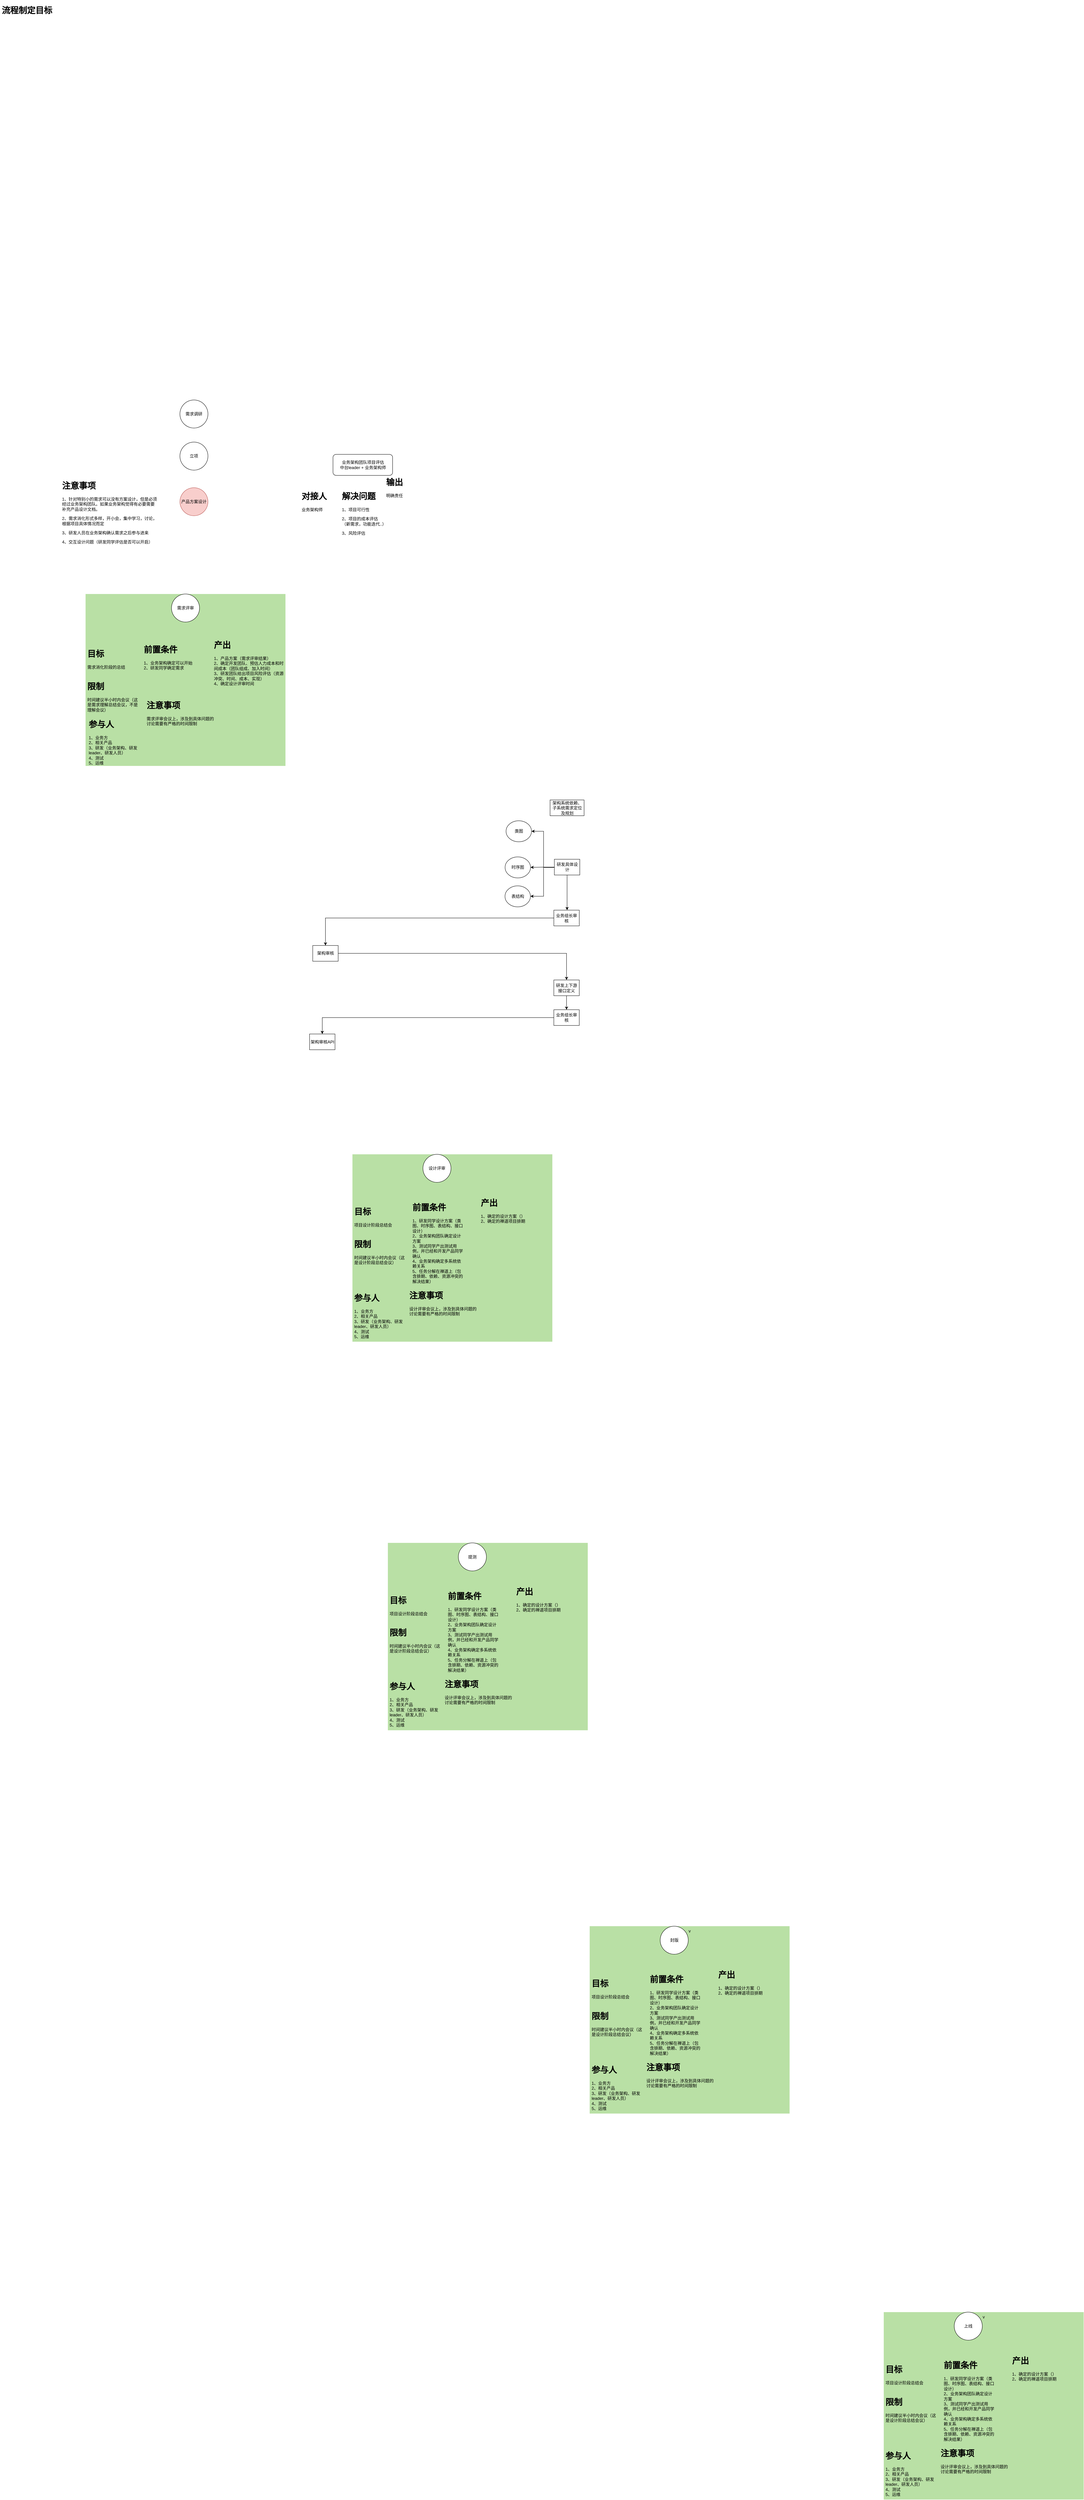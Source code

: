 <mxfile version="10.6.0" type="github"><diagram id="k5lDti_FDbT13f7PdDo3" name="Page-1"><mxGraphModel dx="1693" dy="2137" grid="1" gridSize="10" guides="1" tooltips="1" connect="1" arrows="1" fold="1" page="1" pageScale="1" pageWidth="850" pageHeight="1100" math="0" shadow="0"><root><mxCell id="0"/><mxCell id="1" parent="0"/><mxCell id="tXdaO1J-NMFDXoZ-g4GF-1" value="需求调研" style="ellipse;whiteSpace=wrap;html=1;aspect=fixed;" vertex="1" parent="1"><mxGeometry x="543" y="50" width="80" height="80" as="geometry"/></mxCell><mxCell id="tXdaO1J-NMFDXoZ-g4GF-3" value="立项" style="ellipse;whiteSpace=wrap;html=1;aspect=fixed;" vertex="1" parent="1"><mxGeometry x="543" y="170" width="80" height="80" as="geometry"/></mxCell><mxCell id="tXdaO1J-NMFDXoZ-g4GF-4" value="产品方案设计" style="ellipse;whiteSpace=wrap;html=1;aspect=fixed;fillColor=#f8cecc;strokeColor=#b85450;" vertex="1" parent="1"><mxGeometry x="543" y="300" width="80" height="80" as="geometry"/></mxCell><mxCell id="tXdaO1J-NMFDXoZ-g4GF-10" value="&lt;h1&gt;注意事项&lt;/h1&gt;&lt;p&gt;1、针对特别小的需求可以没有方案设计，但是必须经过业务架构团队。如果业务架构觉得有必要需要补充产品设计文档。&lt;/p&gt;&lt;p&gt;2、需求消化形式多样，开小会，集中学习，讨论，根据项目具体情况而定&lt;/p&gt;&lt;p&gt;3、研发人员在业务架构确认需求之后参与进来&lt;/p&gt;&lt;p&gt;4、交互设计问题（研发同学评估是否可以开启）&lt;/p&gt;" style="text;html=1;strokeColor=none;fillColor=none;spacing=5;spacingTop=-20;whiteSpace=wrap;overflow=hidden;rounded=0;" vertex="1" parent="1"><mxGeometry x="202" y="275" width="280" height="210" as="geometry"/></mxCell><mxCell id="tXdaO1J-NMFDXoZ-g4GF-31" value="架构系统依赖、子系统需求定位及规划" style="rounded=0;whiteSpace=wrap;html=1;" vertex="1" parent="1"><mxGeometry x="1598.5" y="1190" width="97" height="45" as="geometry"/></mxCell><mxCell id="tXdaO1J-NMFDXoZ-g4GF-47" style="edgeStyle=orthogonalEdgeStyle;rounded=0;orthogonalLoop=1;jettySize=auto;html=1;entryX=1;entryY=0.5;entryDx=0;entryDy=0;exitX=0;exitY=0.5;exitDx=0;exitDy=0;" edge="1" parent="1" source="tXdaO1J-NMFDXoZ-g4GF-32" target="tXdaO1J-NMFDXoZ-g4GF-33"><mxGeometry relative="1" as="geometry"><Array as="points"><mxPoint x="1580" y="1382.5"/><mxPoint x="1580" y="1279.5"/></Array></mxGeometry></mxCell><mxCell id="tXdaO1J-NMFDXoZ-g4GF-48" style="edgeStyle=orthogonalEdgeStyle;rounded=0;orthogonalLoop=1;jettySize=auto;html=1;entryX=1;entryY=0.5;entryDx=0;entryDy=0;" edge="1" parent="1" source="tXdaO1J-NMFDXoZ-g4GF-32" target="tXdaO1J-NMFDXoZ-g4GF-34"><mxGeometry relative="1" as="geometry"/></mxCell><mxCell id="tXdaO1J-NMFDXoZ-g4GF-49" style="edgeStyle=orthogonalEdgeStyle;rounded=0;orthogonalLoop=1;jettySize=auto;html=1;exitX=0;exitY=0.5;exitDx=0;exitDy=0;" edge="1" parent="1" source="tXdaO1J-NMFDXoZ-g4GF-32" target="tXdaO1J-NMFDXoZ-g4GF-35"><mxGeometry relative="1" as="geometry"><Array as="points"><mxPoint x="1580" y="1382.5"/><mxPoint x="1580" y="1464.5"/></Array></mxGeometry></mxCell><mxCell id="tXdaO1J-NMFDXoZ-g4GF-50" style="edgeStyle=orthogonalEdgeStyle;rounded=0;orthogonalLoop=1;jettySize=auto;html=1;" edge="1" parent="1" source="tXdaO1J-NMFDXoZ-g4GF-32" target="tXdaO1J-NMFDXoZ-g4GF-36"><mxGeometry relative="1" as="geometry"><Array as="points"><mxPoint x="1660" y="1399.5"/><mxPoint x="1660" y="1399.5"/></Array></mxGeometry></mxCell><mxCell id="tXdaO1J-NMFDXoZ-g4GF-32" value="研发具体设计" style="rounded=0;whiteSpace=wrap;html=1;" vertex="1" parent="1"><mxGeometry x="1610.739" y="1359.028" width="72.522" height="44.915" as="geometry"/></mxCell><mxCell id="tXdaO1J-NMFDXoZ-g4GF-33" value="类图" style="ellipse;whiteSpace=wrap;html=1;" vertex="1" parent="1"><mxGeometry x="1473" y="1249.33" width="72.522" height="59.887" as="geometry"/></mxCell><mxCell id="tXdaO1J-NMFDXoZ-g4GF-34" value="时序图" style="ellipse;whiteSpace=wrap;html=1;" vertex="1" parent="1"><mxGeometry x="1470.239" y="1352.33" width="72.522" height="59.887" as="geometry"/></mxCell><mxCell id="tXdaO1J-NMFDXoZ-g4GF-35" value="表结构" style="ellipse;whiteSpace=wrap;html=1;" vertex="1" parent="1"><mxGeometry x="1469.978" y="1434.844" width="72.522" height="59.887" as="geometry"/></mxCell><mxCell id="tXdaO1J-NMFDXoZ-g4GF-36" value="业务组长审核" style="rounded=0;whiteSpace=wrap;html=1;" vertex="1" parent="1"><mxGeometry x="1609.283" y="1504.075" width="72.522" height="44.915" as="geometry"/></mxCell><mxCell id="tXdaO1J-NMFDXoZ-g4GF-51" style="edgeStyle=orthogonalEdgeStyle;rounded=0;orthogonalLoop=1;jettySize=auto;html=1;" edge="1" parent="1" source="tXdaO1J-NMFDXoZ-g4GF-37" target="tXdaO1J-NMFDXoZ-g4GF-38"><mxGeometry relative="1" as="geometry"/></mxCell><mxCell id="tXdaO1J-NMFDXoZ-g4GF-37" value="架构审核" style="rounded=0;whiteSpace=wrap;html=1;" vertex="1" parent="1"><mxGeometry x="921.783" y="1604.835" width="72.522" height="44.915" as="geometry"/></mxCell><mxCell id="tXdaO1J-NMFDXoZ-g4GF-40" style="edgeStyle=orthogonalEdgeStyle;rounded=0;orthogonalLoop=1;jettySize=auto;html=1;entryX=0.5;entryY=0;entryDx=0;entryDy=0;" edge="1" parent="1" source="tXdaO1J-NMFDXoZ-g4GF-36" target="tXdaO1J-NMFDXoZ-g4GF-37"><mxGeometry relative="1" as="geometry"><Array as="points"/></mxGeometry></mxCell><mxCell id="tXdaO1J-NMFDXoZ-g4GF-52" style="edgeStyle=orthogonalEdgeStyle;rounded=0;orthogonalLoop=1;jettySize=auto;html=1;" edge="1" parent="1" source="tXdaO1J-NMFDXoZ-g4GF-38" target="tXdaO1J-NMFDXoZ-g4GF-39"><mxGeometry relative="1" as="geometry"/></mxCell><mxCell id="tXdaO1J-NMFDXoZ-g4GF-38" value="研发上下游接口定义" style="rounded=0;whiteSpace=wrap;html=1;" vertex="1" parent="1"><mxGeometry x="1609.239" y="1703.108" width="72.522" height="44.915" as="geometry"/></mxCell><mxCell id="tXdaO1J-NMFDXoZ-g4GF-53" style="edgeStyle=orthogonalEdgeStyle;rounded=0;orthogonalLoop=1;jettySize=auto;html=1;" edge="1" parent="1" source="tXdaO1J-NMFDXoZ-g4GF-39" target="tXdaO1J-NMFDXoZ-g4GF-42"><mxGeometry relative="1" as="geometry"/></mxCell><mxCell id="tXdaO1J-NMFDXoZ-g4GF-39" value="业务组长审核" style="rounded=0;whiteSpace=wrap;html=1;" vertex="1" parent="1"><mxGeometry x="1609.239" y="1787.882" width="72.522" height="44.915" as="geometry"/></mxCell><mxCell id="tXdaO1J-NMFDXoZ-g4GF-42" value="架构审核API" style="rounded=0;whiteSpace=wrap;html=1;" vertex="1" parent="1"><mxGeometry x="912.739" y="1857.085" width="72.522" height="44.915" as="geometry"/></mxCell><mxCell id="tXdaO1J-NMFDXoZ-g4GF-55" value="" style="group" vertex="1" connectable="0" parent="1"><mxGeometry x="881" y="165" width="435" height="240" as="geometry"/></mxCell><mxCell id="tXdaO1J-NMFDXoZ-g4GF-5" value="业务架构团队项目评估&lt;br&gt;中台leader + 业务架构师&lt;br&gt;" style="rounded=1;whiteSpace=wrap;html=1;" vertex="1" parent="tXdaO1J-NMFDXoZ-g4GF-55"><mxGeometry x="98.5" y="40" width="170" height="60" as="geometry"/></mxCell><mxCell id="tXdaO1J-NMFDXoZ-g4GF-6" value="&lt;h1&gt;解决问题&lt;/h1&gt;&lt;p&gt;1、项目可行性&lt;/p&gt;&lt;p&gt;2、项目的成本评估（新需求，功能迭代..）&lt;/p&gt;&lt;p&gt;3、风险评估&lt;/p&gt;" style="text;html=1;strokeColor=none;fillColor=none;spacing=5;spacingTop=-20;whiteSpace=wrap;overflow=hidden;rounded=0;" vertex="1" parent="tXdaO1J-NMFDXoZ-g4GF-55"><mxGeometry x="118.5" y="140" width="130" height="140" as="geometry"/></mxCell><mxCell id="tXdaO1J-NMFDXoZ-g4GF-8" value="&lt;h1&gt;输出&lt;/h1&gt;&lt;div&gt;明确责任&lt;/div&gt;&lt;div&gt;&lt;br&gt;&lt;/div&gt;" style="text;html=1;strokeColor=none;fillColor=none;spacing=5;spacingTop=-20;whiteSpace=wrap;overflow=hidden;rounded=0;" vertex="1" parent="tXdaO1J-NMFDXoZ-g4GF-55"><mxGeometry x="245" y="100" width="190" height="120" as="geometry"/></mxCell><mxCell id="tXdaO1J-NMFDXoZ-g4GF-9" value="&lt;h1&gt;对接人&lt;/h1&gt;&lt;p&gt;业务架构师&lt;/p&gt;" style="text;html=1;strokeColor=none;fillColor=none;spacing=5;spacingTop=-20;whiteSpace=wrap;overflow=hidden;rounded=0;" vertex="1" parent="tXdaO1J-NMFDXoZ-g4GF-55"><mxGeometry x="3.5" y="140" width="105" height="120" as="geometry"/></mxCell><mxCell id="tXdaO1J-NMFDXoZ-g4GF-60" value="" style="group;fillColor=#B9E0A5;" vertex="1" connectable="0" parent="1"><mxGeometry x="1035" y="2200" width="570" height="534.079" as="geometry"/></mxCell><mxCell id="tXdaO1J-NMFDXoZ-g4GF-56" value="" style="group" vertex="1" connectable="0" parent="tXdaO1J-NMFDXoZ-g4GF-60"><mxGeometry width="570" height="534.079" as="geometry"/></mxCell><mxCell id="tXdaO1J-NMFDXoZ-g4GF-11" value="设计评审" style="ellipse;whiteSpace=wrap;html=1;aspect=fixed;" vertex="1" parent="tXdaO1J-NMFDXoZ-g4GF-56"><mxGeometry x="201" width="80" height="80" as="geometry"/></mxCell><mxCell id="tXdaO1J-NMFDXoZ-g4GF-21" value="&lt;h1&gt;注意事项&lt;/h1&gt;&lt;p&gt;设计评审会议上，涉及到具体问题的讨论需要有严格的时间限制&lt;/p&gt;&lt;p&gt;&lt;br&gt;&lt;/p&gt;" style="text;html=1;strokeColor=none;fillColor=none;spacing=5;spacingTop=-20;whiteSpace=wrap;overflow=hidden;rounded=0;" vertex="1" parent="tXdaO1J-NMFDXoZ-g4GF-56"><mxGeometry x="156.592" y="383.459" width="200.704" height="150.621" as="geometry"/></mxCell><mxCell id="tXdaO1J-NMFDXoZ-g4GF-22" value="&lt;h1&gt;产出&lt;/h1&gt;&lt;div&gt;1、确定的设计方案（）&lt;/div&gt;&lt;div&gt;2、确定的禅道项目排期&lt;/div&gt;" style="text;html=1;strokeColor=none;fillColor=none;spacing=5;spacingTop=-20;whiteSpace=wrap;overflow=hidden;rounded=0;" vertex="1" parent="tXdaO1J-NMFDXoZ-g4GF-56"><mxGeometry x="361" y="119" width="209" height="90" as="geometry"/></mxCell><mxCell id="tXdaO1J-NMFDXoZ-g4GF-23" value="&lt;h1&gt;前置条件&lt;/h1&gt;&lt;div&gt;1、研发同学设计方案（类图、时序图、表结构、接口设计）&lt;/div&gt;&lt;div&gt;2、业务架构团队确定设计方案&lt;/div&gt;&lt;div&gt;3、测试同学产出测试用例，并已经和开发产品同学确认&lt;/div&gt;&lt;div&gt;4、业务架构确定多系统依赖关系&lt;/div&gt;&lt;div&gt;5、任务分解在禅道上（包含排期、依赖、资源冲突的解决结果）&lt;/div&gt;" style="text;html=1;strokeColor=none;fillColor=none;spacing=5;spacingTop=-20;whiteSpace=wrap;overflow=hidden;rounded=0;" vertex="1" parent="tXdaO1J-NMFDXoZ-g4GF-56"><mxGeometry x="166" y="132" width="153" height="257" as="geometry"/></mxCell><mxCell id="tXdaO1J-NMFDXoZ-g4GF-24" value="&lt;h1&gt;目标&lt;/h1&gt;&lt;div&gt;项目设计阶段总结会&lt;/div&gt;" style="text;html=1;strokeColor=none;fillColor=none;spacing=5;spacingTop=-20;whiteSpace=wrap;overflow=hidden;rounded=0;" vertex="1" parent="tXdaO1J-NMFDXoZ-g4GF-56"><mxGeometry y="144.103" width="152.535" height="87.862" as="geometry"/></mxCell><mxCell id="tXdaO1J-NMFDXoZ-g4GF-25" value="&lt;h1&gt;限制&lt;/h1&gt;&lt;div&gt;时间建议半小时内会议（这是设计阶段总结会议）&lt;/div&gt;" style="text;html=1;strokeColor=none;fillColor=none;spacing=5;spacingTop=-20;whiteSpace=wrap;overflow=hidden;rounded=0;" vertex="1" parent="tXdaO1J-NMFDXoZ-g4GF-56"><mxGeometry y="236.986" width="152.535" height="107.945" as="geometry"/></mxCell><mxCell id="tXdaO1J-NMFDXoZ-g4GF-26" value="&lt;h1&gt;参与人&lt;/h1&gt;&lt;div&gt;1、业务方&lt;/div&gt;&lt;div&gt;2、相关产品&lt;/div&gt;&lt;div&gt;3、研发（业务架构、研发leader、研发人员）&lt;/div&gt;&lt;div&gt;4、测试&lt;/div&gt;&lt;div&gt;5、运维&lt;/div&gt;&lt;div&gt;&lt;br&gt;&lt;/div&gt;" style="text;html=1;strokeColor=none;fillColor=none;spacing=5;spacingTop=-20;whiteSpace=wrap;overflow=hidden;rounded=0;" vertex="1" parent="tXdaO1J-NMFDXoZ-g4GF-56"><mxGeometry x="0.014" y="389.931" width="152.535" height="138.069" as="geometry"/></mxCell><mxCell id="tXdaO1J-NMFDXoZ-g4GF-61" value="" style="group;fillColor=#B9E0A5;" vertex="1" connectable="0" parent="1"><mxGeometry x="1136" y="3307.5" width="570" height="534.079" as="geometry"/></mxCell><mxCell id="tXdaO1J-NMFDXoZ-g4GF-62" value="" style="group" vertex="1" connectable="0" parent="tXdaO1J-NMFDXoZ-g4GF-61"><mxGeometry width="570" height="534.079" as="geometry"/></mxCell><mxCell id="tXdaO1J-NMFDXoZ-g4GF-63" value="提测" style="ellipse;whiteSpace=wrap;html=1;aspect=fixed;" vertex="1" parent="tXdaO1J-NMFDXoZ-g4GF-62"><mxGeometry x="201" width="80" height="80" as="geometry"/></mxCell><mxCell id="tXdaO1J-NMFDXoZ-g4GF-64" value="&lt;h1&gt;注意事项&lt;/h1&gt;&lt;p&gt;设计评审会议上，涉及到具体问题的讨论需要有严格的时间限制&lt;/p&gt;&lt;p&gt;&lt;br&gt;&lt;/p&gt;" style="text;html=1;strokeColor=none;fillColor=none;spacing=5;spacingTop=-20;whiteSpace=wrap;overflow=hidden;rounded=0;" vertex="1" parent="tXdaO1J-NMFDXoZ-g4GF-62"><mxGeometry x="156.592" y="383.459" width="200.704" height="150.621" as="geometry"/></mxCell><mxCell id="tXdaO1J-NMFDXoZ-g4GF-65" value="&lt;h1&gt;产出&lt;/h1&gt;&lt;div&gt;1、确定的设计方案（）&lt;/div&gt;&lt;div&gt;2、确定的禅道项目排期&lt;/div&gt;" style="text;html=1;strokeColor=none;fillColor=none;spacing=5;spacingTop=-20;whiteSpace=wrap;overflow=hidden;rounded=0;" vertex="1" parent="tXdaO1J-NMFDXoZ-g4GF-62"><mxGeometry x="361" y="119" width="209" height="90" as="geometry"/></mxCell><mxCell id="tXdaO1J-NMFDXoZ-g4GF-66" value="&lt;h1&gt;前置条件&lt;/h1&gt;&lt;div&gt;1、研发同学设计方案（类图、时序图、表结构、接口设计）&lt;/div&gt;&lt;div&gt;2、业务架构团队确定设计方案&lt;/div&gt;&lt;div&gt;3、测试同学产出测试用例，并已经和开发产品同学确认&lt;/div&gt;&lt;div&gt;4、业务架构确定多系统依赖关系&lt;/div&gt;&lt;div&gt;5、任务分解在禅道上（包含排期、依赖、资源冲突的解决结果）&lt;/div&gt;" style="text;html=1;strokeColor=none;fillColor=none;spacing=5;spacingTop=-20;whiteSpace=wrap;overflow=hidden;rounded=0;" vertex="1" parent="tXdaO1J-NMFDXoZ-g4GF-62"><mxGeometry x="166" y="132" width="153" height="257" as="geometry"/></mxCell><mxCell id="tXdaO1J-NMFDXoZ-g4GF-67" value="&lt;h1&gt;目标&lt;/h1&gt;&lt;div&gt;项目设计阶段总结会&lt;/div&gt;" style="text;html=1;strokeColor=none;fillColor=none;spacing=5;spacingTop=-20;whiteSpace=wrap;overflow=hidden;rounded=0;" vertex="1" parent="tXdaO1J-NMFDXoZ-g4GF-62"><mxGeometry y="144.103" width="152.535" height="87.862" as="geometry"/></mxCell><mxCell id="tXdaO1J-NMFDXoZ-g4GF-68" value="&lt;h1&gt;限制&lt;/h1&gt;&lt;div&gt;时间建议半小时内会议（这是设计阶段总结会议）&lt;/div&gt;" style="text;html=1;strokeColor=none;fillColor=none;spacing=5;spacingTop=-20;whiteSpace=wrap;overflow=hidden;rounded=0;" vertex="1" parent="tXdaO1J-NMFDXoZ-g4GF-62"><mxGeometry y="236.986" width="152.535" height="107.945" as="geometry"/></mxCell><mxCell id="tXdaO1J-NMFDXoZ-g4GF-69" value="&lt;h1&gt;参与人&lt;/h1&gt;&lt;div&gt;1、业务方&lt;/div&gt;&lt;div&gt;2、相关产品&lt;/div&gt;&lt;div&gt;3、研发（业务架构、研发leader、研发人员）&lt;/div&gt;&lt;div&gt;4、测试&lt;/div&gt;&lt;div&gt;5、运维&lt;/div&gt;&lt;div&gt;&lt;br&gt;&lt;/div&gt;" style="text;html=1;strokeColor=none;fillColor=none;spacing=5;spacingTop=-20;whiteSpace=wrap;overflow=hidden;rounded=0;" vertex="1" parent="tXdaO1J-NMFDXoZ-g4GF-62"><mxGeometry x="0.014" y="389.931" width="152.535" height="138.069" as="geometry"/></mxCell><mxCell id="tXdaO1J-NMFDXoZ-g4GF-72" value="" style="group;fillColor=#B9E0A5;" vertex="1" connectable="0" parent="1"><mxGeometry x="274" y="603" width="570" height="490" as="geometry"/></mxCell><mxCell id="tXdaO1J-NMFDXoZ-g4GF-2" value="需求评审" style="ellipse;whiteSpace=wrap;html=1;aspect=fixed;" vertex="1" parent="tXdaO1J-NMFDXoZ-g4GF-72"><mxGeometry x="245" width="80" height="80" as="geometry"/></mxCell><mxCell id="tXdaO1J-NMFDXoZ-g4GF-18" value="" style="group" vertex="1" connectable="0" parent="tXdaO1J-NMFDXoZ-g4GF-72"><mxGeometry y="126" width="570" height="364" as="geometry"/></mxCell><mxCell id="tXdaO1J-NMFDXoZ-g4GF-7" value="&lt;h1&gt;注意事项&lt;/h1&gt;&lt;p&gt;需求评审会议上，涉及到具体问题的讨论需要有严格的时间限制&lt;/p&gt;&lt;p&gt;&lt;br&gt;&lt;/p&gt;" style="text;html=1;strokeColor=none;fillColor=none;spacing=5;spacingTop=-20;whiteSpace=wrap;overflow=hidden;rounded=0;" vertex="1" parent="tXdaO1J-NMFDXoZ-g4GF-18"><mxGeometry x="168.592" y="171.959" width="200.704" height="150.621" as="geometry"/></mxCell><mxCell id="tXdaO1J-NMFDXoZ-g4GF-12" value="&lt;h1&gt;产出&lt;/h1&gt;&lt;div&gt;1、产品方案（需求评审结果）&lt;/div&gt;&lt;div&gt;2、确定开发团队、预估人力成本和时间成本（团队组成、加入时间）&lt;/div&gt;&lt;div&gt;3、研发团队给出项目风险评估（资源冲突、时间、成本、实现）&lt;/div&gt;&lt;div&gt;4、确定设计评审时间&lt;/div&gt;" style="text;html=1;strokeColor=none;fillColor=none;spacing=5;spacingTop=-20;whiteSpace=wrap;overflow=hidden;rounded=0;" vertex="1" parent="tXdaO1J-NMFDXoZ-g4GF-18"><mxGeometry x="361.268" width="208.732" height="225.931" as="geometry"/></mxCell><mxCell id="tXdaO1J-NMFDXoZ-g4GF-14" value="&lt;h1&gt;前置条件&lt;/h1&gt;&lt;div&gt;1、业务架构确定可以开始&lt;/div&gt;&lt;div&gt;2、研发同学确定需求&lt;/div&gt;" style="text;html=1;strokeColor=none;fillColor=none;spacing=5;spacingTop=-20;whiteSpace=wrap;overflow=hidden;rounded=0;" vertex="1" parent="tXdaO1J-NMFDXoZ-g4GF-18"><mxGeometry x="160.563" y="12.552" width="152.535" height="138.069" as="geometry"/></mxCell><mxCell id="tXdaO1J-NMFDXoZ-g4GF-15" value="&lt;h1&gt;目标&lt;/h1&gt;&lt;div&gt;需求消化阶段的总结&lt;/div&gt;" style="text;html=1;strokeColor=none;fillColor=none;spacing=5;spacingTop=-20;whiteSpace=wrap;overflow=hidden;rounded=0;" vertex="1" parent="tXdaO1J-NMFDXoZ-g4GF-18"><mxGeometry y="25.103" width="152.535" height="87.862" as="geometry"/></mxCell><mxCell id="tXdaO1J-NMFDXoZ-g4GF-16" value="&lt;h1&gt;限制&lt;/h1&gt;&lt;div&gt;时间建议半小时内会议（这是需求理解总结会议，不是理解会议）&lt;/div&gt;" style="text;html=1;strokeColor=none;fillColor=none;spacing=5;spacingTop=-20;whiteSpace=wrap;overflow=hidden;rounded=0;" vertex="1" parent="tXdaO1J-NMFDXoZ-g4GF-18"><mxGeometry y="117.986" width="152.535" height="107.945" as="geometry"/></mxCell><mxCell id="tXdaO1J-NMFDXoZ-g4GF-17" value="&lt;h1&gt;参与人&lt;/h1&gt;&lt;div&gt;1、业务方&lt;/div&gt;&lt;div&gt;2、相关产品&lt;/div&gt;&lt;div&gt;3、研发（业务架构、研发leader、研发人员）&lt;/div&gt;&lt;div&gt;4、测试&lt;/div&gt;&lt;div&gt;5、运维&lt;/div&gt;&lt;div&gt;&lt;br&gt;&lt;/div&gt;" style="text;html=1;strokeColor=none;fillColor=none;spacing=5;spacingTop=-20;whiteSpace=wrap;overflow=hidden;rounded=0;" vertex="1" parent="tXdaO1J-NMFDXoZ-g4GF-18"><mxGeometry x="4.014" y="225.931" width="152.535" height="138.069" as="geometry"/></mxCell><mxCell id="tXdaO1J-NMFDXoZ-g4GF-73" value="v" style="group;fillColor=#B9E0A5;" vertex="1" connectable="0" parent="1"><mxGeometry x="1711.5" y="4400" width="570" height="534.079" as="geometry"/></mxCell><mxCell id="tXdaO1J-NMFDXoZ-g4GF-74" value="" style="group" vertex="1" connectable="0" parent="tXdaO1J-NMFDXoZ-g4GF-73"><mxGeometry width="570" height="534.079" as="geometry"/></mxCell><mxCell id="tXdaO1J-NMFDXoZ-g4GF-75" value="封版" style="ellipse;whiteSpace=wrap;html=1;aspect=fixed;" vertex="1" parent="tXdaO1J-NMFDXoZ-g4GF-74"><mxGeometry x="201" width="80" height="80" as="geometry"/></mxCell><mxCell id="tXdaO1J-NMFDXoZ-g4GF-76" value="&lt;h1&gt;注意事项&lt;/h1&gt;&lt;p&gt;设计评审会议上，涉及到具体问题的讨论需要有严格的时间限制&lt;/p&gt;&lt;p&gt;&lt;br&gt;&lt;/p&gt;" style="text;html=1;strokeColor=none;fillColor=none;spacing=5;spacingTop=-20;whiteSpace=wrap;overflow=hidden;rounded=0;" vertex="1" parent="tXdaO1J-NMFDXoZ-g4GF-74"><mxGeometry x="156.592" y="383.459" width="200.704" height="150.621" as="geometry"/></mxCell><mxCell id="tXdaO1J-NMFDXoZ-g4GF-77" value="&lt;h1&gt;产出&lt;/h1&gt;&lt;div&gt;1、确定的设计方案（）&lt;/div&gt;&lt;div&gt;2、确定的禅道项目排期&lt;/div&gt;" style="text;html=1;strokeColor=none;fillColor=none;spacing=5;spacingTop=-20;whiteSpace=wrap;overflow=hidden;rounded=0;" vertex="1" parent="tXdaO1J-NMFDXoZ-g4GF-74"><mxGeometry x="361" y="119" width="209" height="90" as="geometry"/></mxCell><mxCell id="tXdaO1J-NMFDXoZ-g4GF-78" value="&lt;h1&gt;前置条件&lt;/h1&gt;&lt;div&gt;1、研发同学设计方案（类图、时序图、表结构、接口设计）&lt;/div&gt;&lt;div&gt;2、业务架构团队确定设计方案&lt;/div&gt;&lt;div&gt;3、测试同学产出测试用例，并已经和开发产品同学确认&lt;/div&gt;&lt;div&gt;4、业务架构确定多系统依赖关系&lt;/div&gt;&lt;div&gt;5、任务分解在禅道上（包含排期、依赖、资源冲突的解决结果）&lt;/div&gt;" style="text;html=1;strokeColor=none;fillColor=none;spacing=5;spacingTop=-20;whiteSpace=wrap;overflow=hidden;rounded=0;" vertex="1" parent="tXdaO1J-NMFDXoZ-g4GF-74"><mxGeometry x="166" y="132" width="153" height="257" as="geometry"/></mxCell><mxCell id="tXdaO1J-NMFDXoZ-g4GF-79" value="&lt;h1&gt;目标&lt;/h1&gt;&lt;div&gt;项目设计阶段总结会&lt;/div&gt;" style="text;html=1;strokeColor=none;fillColor=none;spacing=5;spacingTop=-20;whiteSpace=wrap;overflow=hidden;rounded=0;" vertex="1" parent="tXdaO1J-NMFDXoZ-g4GF-74"><mxGeometry y="144.103" width="152.535" height="87.862" as="geometry"/></mxCell><mxCell id="tXdaO1J-NMFDXoZ-g4GF-80" value="&lt;h1&gt;限制&lt;/h1&gt;&lt;div&gt;时间建议半小时内会议（这是设计阶段总结会议）&lt;/div&gt;" style="text;html=1;strokeColor=none;fillColor=none;spacing=5;spacingTop=-20;whiteSpace=wrap;overflow=hidden;rounded=0;" vertex="1" parent="tXdaO1J-NMFDXoZ-g4GF-74"><mxGeometry y="236.986" width="152.535" height="107.945" as="geometry"/></mxCell><mxCell id="tXdaO1J-NMFDXoZ-g4GF-81" value="&lt;h1&gt;参与人&lt;/h1&gt;&lt;div&gt;1、业务方&lt;/div&gt;&lt;div&gt;2、相关产品&lt;/div&gt;&lt;div&gt;3、研发（业务架构、研发leader、研发人员）&lt;/div&gt;&lt;div&gt;4、测试&lt;/div&gt;&lt;div&gt;5、运维&lt;/div&gt;&lt;div&gt;&lt;br&gt;&lt;/div&gt;" style="text;html=1;strokeColor=none;fillColor=none;spacing=5;spacingTop=-20;whiteSpace=wrap;overflow=hidden;rounded=0;" vertex="1" parent="tXdaO1J-NMFDXoZ-g4GF-74"><mxGeometry x="0.014" y="389.931" width="152.535" height="138.069" as="geometry"/></mxCell><mxCell id="tXdaO1J-NMFDXoZ-g4GF-86" value="v" style="group;fillColor=#B9E0A5;" vertex="1" connectable="0" parent="1"><mxGeometry x="2550" y="5500" width="570" height="534.079" as="geometry"/></mxCell><mxCell id="tXdaO1J-NMFDXoZ-g4GF-87" value="" style="group" vertex="1" connectable="0" parent="tXdaO1J-NMFDXoZ-g4GF-86"><mxGeometry width="570" height="534.079" as="geometry"/></mxCell><mxCell id="tXdaO1J-NMFDXoZ-g4GF-88" value="上线" style="ellipse;whiteSpace=wrap;html=1;aspect=fixed;" vertex="1" parent="tXdaO1J-NMFDXoZ-g4GF-87"><mxGeometry x="201" width="80" height="80" as="geometry"/></mxCell><mxCell id="tXdaO1J-NMFDXoZ-g4GF-89" value="&lt;h1&gt;注意事项&lt;/h1&gt;&lt;p&gt;设计评审会议上，涉及到具体问题的讨论需要有严格的时间限制&lt;/p&gt;&lt;p&gt;&lt;br&gt;&lt;/p&gt;" style="text;html=1;strokeColor=none;fillColor=none;spacing=5;spacingTop=-20;whiteSpace=wrap;overflow=hidden;rounded=0;" vertex="1" parent="tXdaO1J-NMFDXoZ-g4GF-87"><mxGeometry x="156.592" y="383.459" width="200.704" height="150.621" as="geometry"/></mxCell><mxCell id="tXdaO1J-NMFDXoZ-g4GF-90" value="&lt;h1&gt;产出&lt;/h1&gt;&lt;div&gt;1、确定的设计方案（）&lt;/div&gt;&lt;div&gt;2、确定的禅道项目排期&lt;/div&gt;" style="text;html=1;strokeColor=none;fillColor=none;spacing=5;spacingTop=-20;whiteSpace=wrap;overflow=hidden;rounded=0;" vertex="1" parent="tXdaO1J-NMFDXoZ-g4GF-87"><mxGeometry x="361" y="119" width="209" height="90" as="geometry"/></mxCell><mxCell id="tXdaO1J-NMFDXoZ-g4GF-91" value="&lt;h1&gt;前置条件&lt;/h1&gt;&lt;div&gt;1、研发同学设计方案（类图、时序图、表结构、接口设计）&lt;/div&gt;&lt;div&gt;2、业务架构团队确定设计方案&lt;/div&gt;&lt;div&gt;3、测试同学产出测试用例，并已经和开发产品同学确认&lt;/div&gt;&lt;div&gt;4、业务架构确定多系统依赖关系&lt;/div&gt;&lt;div&gt;5、任务分解在禅道上（包含排期、依赖、资源冲突的解决结果）&lt;/div&gt;" style="text;html=1;strokeColor=none;fillColor=none;spacing=5;spacingTop=-20;whiteSpace=wrap;overflow=hidden;rounded=0;" vertex="1" parent="tXdaO1J-NMFDXoZ-g4GF-87"><mxGeometry x="166" y="132" width="153" height="257" as="geometry"/></mxCell><mxCell id="tXdaO1J-NMFDXoZ-g4GF-92" value="&lt;h1&gt;目标&lt;/h1&gt;&lt;div&gt;项目设计阶段总结会&lt;/div&gt;" style="text;html=1;strokeColor=none;fillColor=none;spacing=5;spacingTop=-20;whiteSpace=wrap;overflow=hidden;rounded=0;" vertex="1" parent="tXdaO1J-NMFDXoZ-g4GF-87"><mxGeometry y="144.103" width="152.535" height="87.862" as="geometry"/></mxCell><mxCell id="tXdaO1J-NMFDXoZ-g4GF-93" value="&lt;h1&gt;限制&lt;/h1&gt;&lt;div&gt;时间建议半小时内会议（这是设计阶段总结会议）&lt;/div&gt;" style="text;html=1;strokeColor=none;fillColor=none;spacing=5;spacingTop=-20;whiteSpace=wrap;overflow=hidden;rounded=0;" vertex="1" parent="tXdaO1J-NMFDXoZ-g4GF-87"><mxGeometry y="236.986" width="152.535" height="107.945" as="geometry"/></mxCell><mxCell id="tXdaO1J-NMFDXoZ-g4GF-94" value="&lt;h1&gt;参与人&lt;/h1&gt;&lt;div&gt;1、业务方&lt;/div&gt;&lt;div&gt;2、相关产品&lt;/div&gt;&lt;div&gt;3、研发（业务架构、研发leader、研发人员）&lt;/div&gt;&lt;div&gt;4、测试&lt;/div&gt;&lt;div&gt;5、运维&lt;/div&gt;&lt;div&gt;&lt;br&gt;&lt;/div&gt;" style="text;html=1;strokeColor=none;fillColor=none;spacing=5;spacingTop=-20;whiteSpace=wrap;overflow=hidden;rounded=0;" vertex="1" parent="tXdaO1J-NMFDXoZ-g4GF-87"><mxGeometry x="0.014" y="389.931" width="152.535" height="138.069" as="geometry"/></mxCell><mxCell id="tXdaO1J-NMFDXoZ-g4GF-95" value="&lt;h1&gt;流程制定目标&lt;/h1&gt;&lt;p&gt;&lt;br&gt;&lt;/p&gt;" style="text;html=1;strokeColor=none;fillColor=none;spacing=5;spacingTop=-20;whiteSpace=wrap;overflow=hidden;rounded=0;" vertex="1" parent="1"><mxGeometry x="30" y="-1080" width="830" height="440" as="geometry"/></mxCell></root></mxGraphModel></diagram></mxfile>